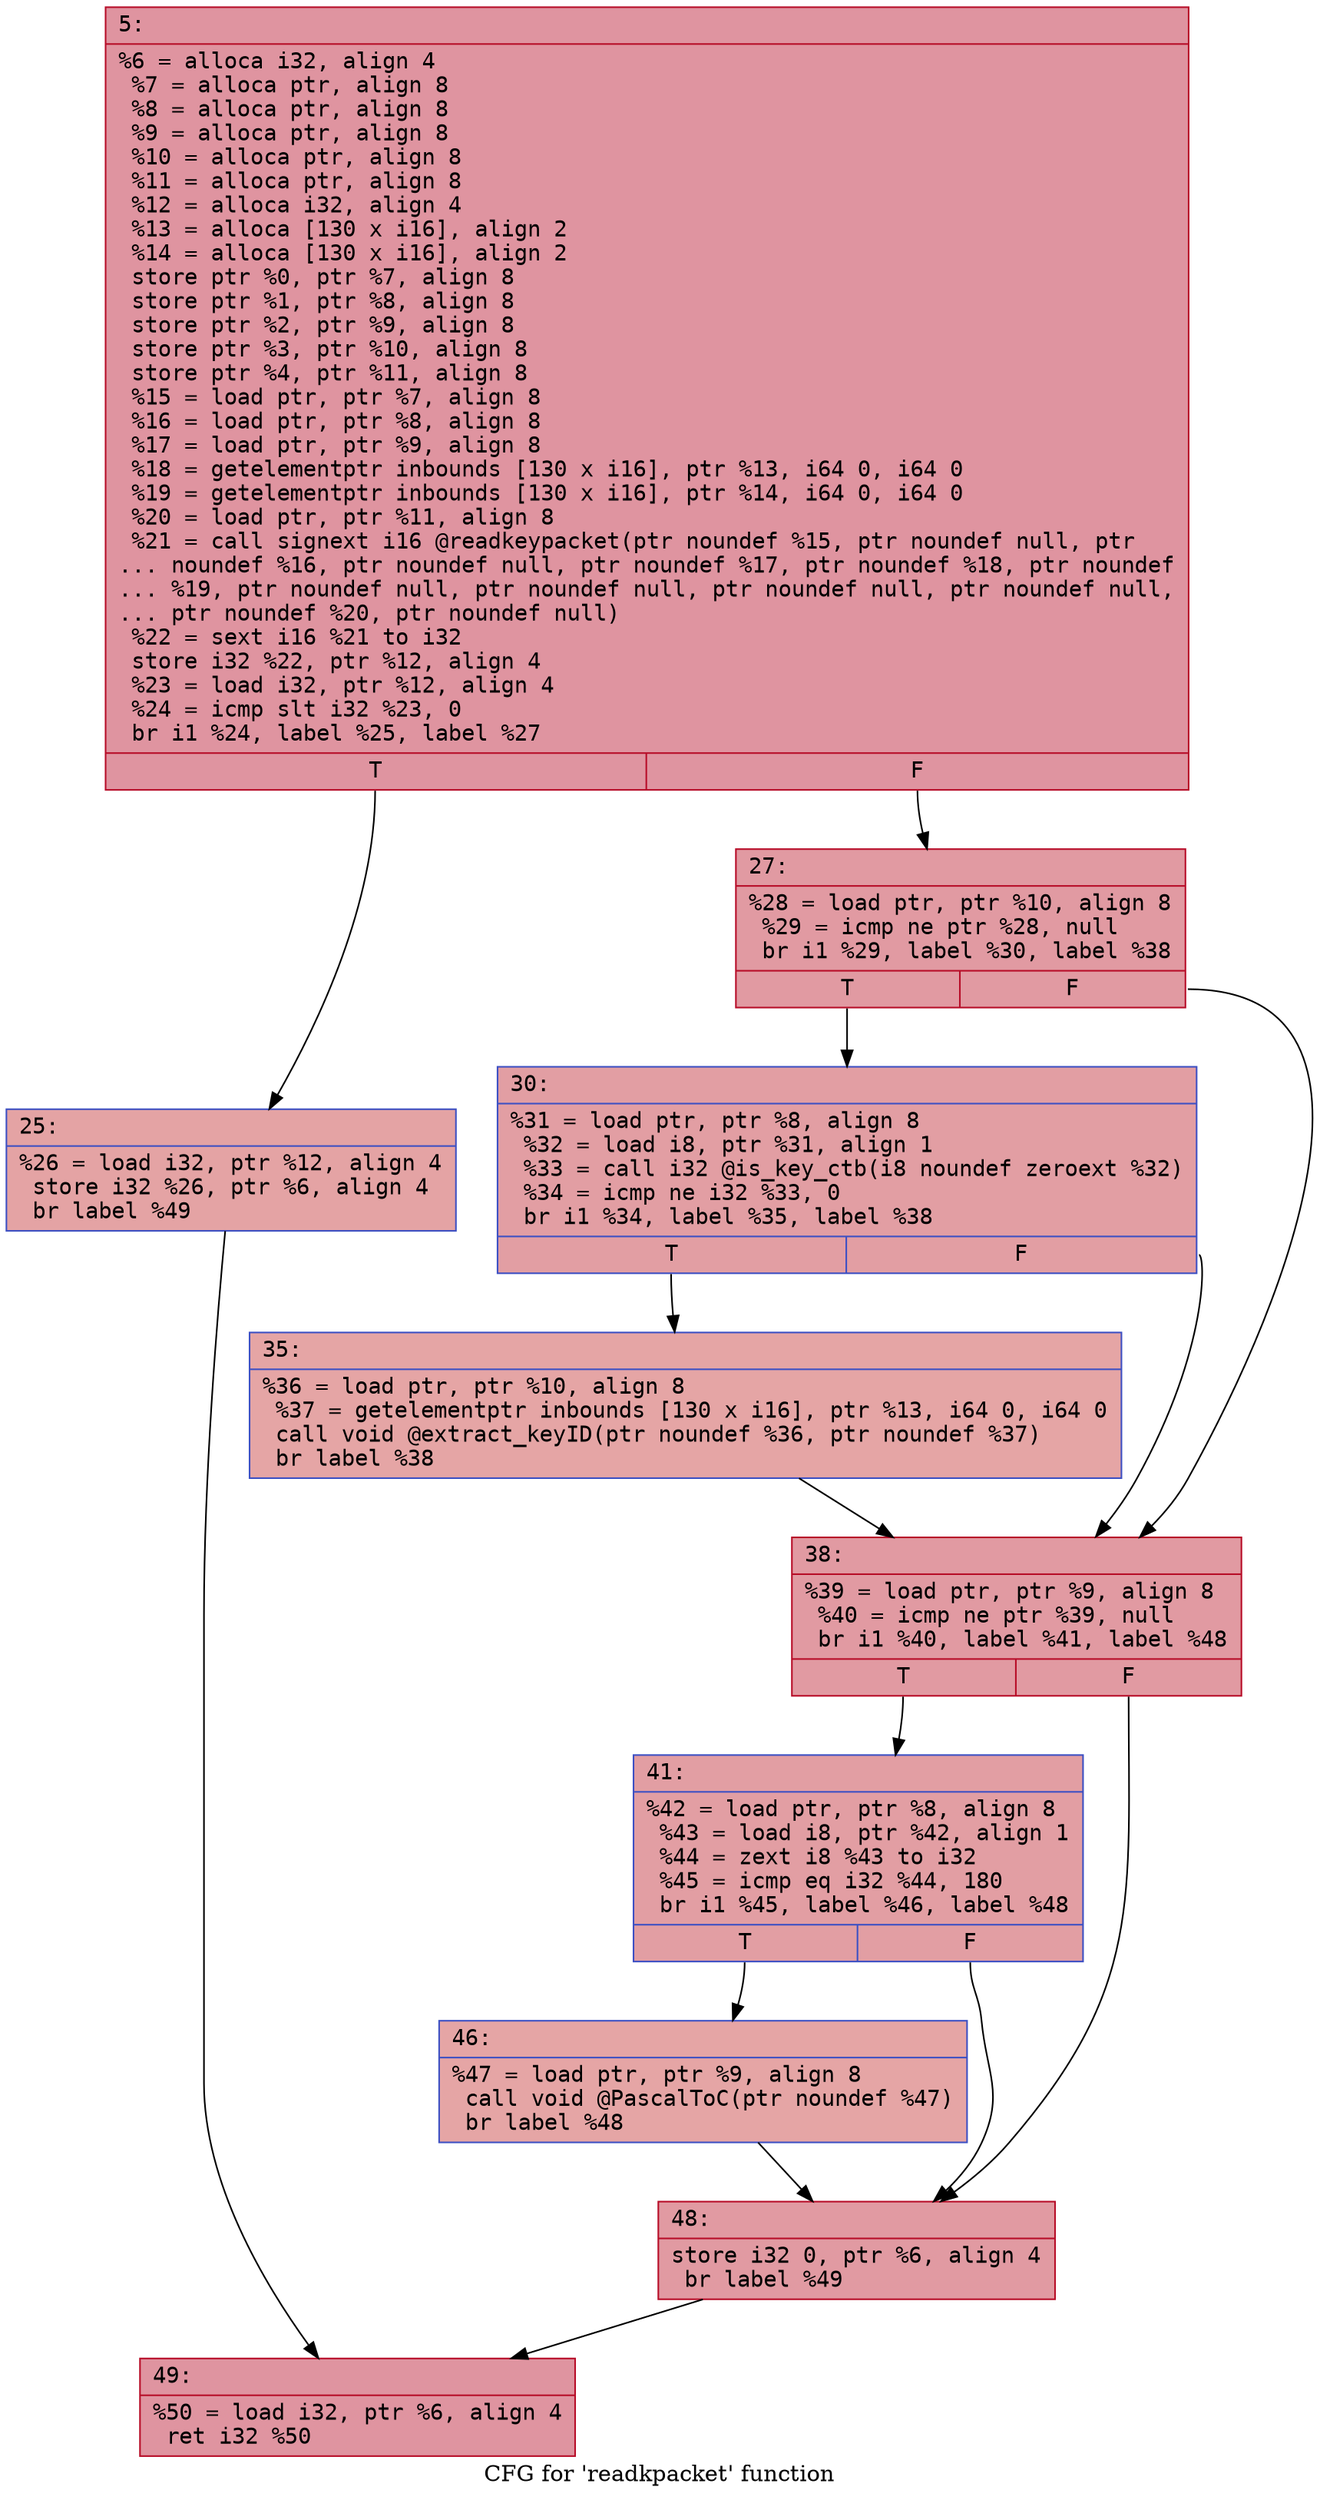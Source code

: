 digraph "CFG for 'readkpacket' function" {
	label="CFG for 'readkpacket' function";

	Node0x600003b1bca0 [shape=record,color="#b70d28ff", style=filled, fillcolor="#b70d2870" fontname="Courier",label="{5:\l|  %6 = alloca i32, align 4\l  %7 = alloca ptr, align 8\l  %8 = alloca ptr, align 8\l  %9 = alloca ptr, align 8\l  %10 = alloca ptr, align 8\l  %11 = alloca ptr, align 8\l  %12 = alloca i32, align 4\l  %13 = alloca [130 x i16], align 2\l  %14 = alloca [130 x i16], align 2\l  store ptr %0, ptr %7, align 8\l  store ptr %1, ptr %8, align 8\l  store ptr %2, ptr %9, align 8\l  store ptr %3, ptr %10, align 8\l  store ptr %4, ptr %11, align 8\l  %15 = load ptr, ptr %7, align 8\l  %16 = load ptr, ptr %8, align 8\l  %17 = load ptr, ptr %9, align 8\l  %18 = getelementptr inbounds [130 x i16], ptr %13, i64 0, i64 0\l  %19 = getelementptr inbounds [130 x i16], ptr %14, i64 0, i64 0\l  %20 = load ptr, ptr %11, align 8\l  %21 = call signext i16 @readkeypacket(ptr noundef %15, ptr noundef null, ptr\l... noundef %16, ptr noundef null, ptr noundef %17, ptr noundef %18, ptr noundef\l... %19, ptr noundef null, ptr noundef null, ptr noundef null, ptr noundef null,\l... ptr noundef %20, ptr noundef null)\l  %22 = sext i16 %21 to i32\l  store i32 %22, ptr %12, align 4\l  %23 = load i32, ptr %12, align 4\l  %24 = icmp slt i32 %23, 0\l  br i1 %24, label %25, label %27\l|{<s0>T|<s1>F}}"];
	Node0x600003b1bca0:s0 -> Node0x600003b1bcf0[tooltip="5 -> 25\nProbability 37.50%" ];
	Node0x600003b1bca0:s1 -> Node0x600003b1bd40[tooltip="5 -> 27\nProbability 62.50%" ];
	Node0x600003b1bcf0 [shape=record,color="#3d50c3ff", style=filled, fillcolor="#c32e3170" fontname="Courier",label="{25:\l|  %26 = load i32, ptr %12, align 4\l  store i32 %26, ptr %6, align 4\l  br label %49\l}"];
	Node0x600003b1bcf0 -> Node0x600003b1bf70[tooltip="25 -> 49\nProbability 100.00%" ];
	Node0x600003b1bd40 [shape=record,color="#b70d28ff", style=filled, fillcolor="#bb1b2c70" fontname="Courier",label="{27:\l|  %28 = load ptr, ptr %10, align 8\l  %29 = icmp ne ptr %28, null\l  br i1 %29, label %30, label %38\l|{<s0>T|<s1>F}}"];
	Node0x600003b1bd40:s0 -> Node0x600003b1bd90[tooltip="27 -> 30\nProbability 62.50%" ];
	Node0x600003b1bd40:s1 -> Node0x600003b1be30[tooltip="27 -> 38\nProbability 37.50%" ];
	Node0x600003b1bd90 [shape=record,color="#3d50c3ff", style=filled, fillcolor="#be242e70" fontname="Courier",label="{30:\l|  %31 = load ptr, ptr %8, align 8\l  %32 = load i8, ptr %31, align 1\l  %33 = call i32 @is_key_ctb(i8 noundef zeroext %32)\l  %34 = icmp ne i32 %33, 0\l  br i1 %34, label %35, label %38\l|{<s0>T|<s1>F}}"];
	Node0x600003b1bd90:s0 -> Node0x600003b1bde0[tooltip="30 -> 35\nProbability 62.50%" ];
	Node0x600003b1bd90:s1 -> Node0x600003b1be30[tooltip="30 -> 38\nProbability 37.50%" ];
	Node0x600003b1bde0 [shape=record,color="#3d50c3ff", style=filled, fillcolor="#c5333470" fontname="Courier",label="{35:\l|  %36 = load ptr, ptr %10, align 8\l  %37 = getelementptr inbounds [130 x i16], ptr %13, i64 0, i64 0\l  call void @extract_keyID(ptr noundef %36, ptr noundef %37)\l  br label %38\l}"];
	Node0x600003b1bde0 -> Node0x600003b1be30[tooltip="35 -> 38\nProbability 100.00%" ];
	Node0x600003b1be30 [shape=record,color="#b70d28ff", style=filled, fillcolor="#bb1b2c70" fontname="Courier",label="{38:\l|  %39 = load ptr, ptr %9, align 8\l  %40 = icmp ne ptr %39, null\l  br i1 %40, label %41, label %48\l|{<s0>T|<s1>F}}"];
	Node0x600003b1be30:s0 -> Node0x600003b1be80[tooltip="38 -> 41\nProbability 62.50%" ];
	Node0x600003b1be30:s1 -> Node0x600003b1bf20[tooltip="38 -> 48\nProbability 37.50%" ];
	Node0x600003b1be80 [shape=record,color="#3d50c3ff", style=filled, fillcolor="#be242e70" fontname="Courier",label="{41:\l|  %42 = load ptr, ptr %8, align 8\l  %43 = load i8, ptr %42, align 1\l  %44 = zext i8 %43 to i32\l  %45 = icmp eq i32 %44, 180\l  br i1 %45, label %46, label %48\l|{<s0>T|<s1>F}}"];
	Node0x600003b1be80:s0 -> Node0x600003b1bed0[tooltip="41 -> 46\nProbability 50.00%" ];
	Node0x600003b1be80:s1 -> Node0x600003b1bf20[tooltip="41 -> 48\nProbability 50.00%" ];
	Node0x600003b1bed0 [shape=record,color="#3d50c3ff", style=filled, fillcolor="#c5333470" fontname="Courier",label="{46:\l|  %47 = load ptr, ptr %9, align 8\l  call void @PascalToC(ptr noundef %47)\l  br label %48\l}"];
	Node0x600003b1bed0 -> Node0x600003b1bf20[tooltip="46 -> 48\nProbability 100.00%" ];
	Node0x600003b1bf20 [shape=record,color="#b70d28ff", style=filled, fillcolor="#bb1b2c70" fontname="Courier",label="{48:\l|  store i32 0, ptr %6, align 4\l  br label %49\l}"];
	Node0x600003b1bf20 -> Node0x600003b1bf70[tooltip="48 -> 49\nProbability 100.00%" ];
	Node0x600003b1bf70 [shape=record,color="#b70d28ff", style=filled, fillcolor="#b70d2870" fontname="Courier",label="{49:\l|  %50 = load i32, ptr %6, align 4\l  ret i32 %50\l}"];
}
